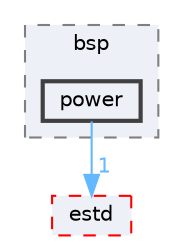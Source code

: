 digraph "power"
{
 // LATEX_PDF_SIZE
  bgcolor="transparent";
  edge [fontname=Helvetica,fontsize=10,labelfontname=Helvetica,labelfontsize=10];
  node [fontname=Helvetica,fontsize=10,shape=box,height=0.2,width=0.4];
  compound=true
  subgraph clusterdir_801446f840d71f7580eb91c6ad048d4f {
    graph [ bgcolor="#edf0f7", pencolor="grey50", label="bsp", fontname=Helvetica,fontsize=10 style="filled,dashed", URL="dir_801446f840d71f7580eb91c6ad048d4f.html",tooltip=""]
  dir_7f261e78fcaadeb059dc8cefa6a07878 [label="power", fillcolor="#edf0f7", color="grey25", style="filled,bold", URL="dir_7f261e78fcaadeb059dc8cefa6a07878.html",tooltip=""];
  }
  dir_705ed472854f071e46e92f9933f4d565 [label="estd", fillcolor="#edf0f7", color="red", style="filled,dashed", URL="dir_705ed472854f071e46e92f9933f4d565.html",tooltip=""];
  dir_7f261e78fcaadeb059dc8cefa6a07878->dir_705ed472854f071e46e92f9933f4d565 [headlabel="1", labeldistance=1.5 headhref="dir_000158_000075.html" href="dir_000158_000075.html" color="steelblue1" fontcolor="steelblue1"];
}
